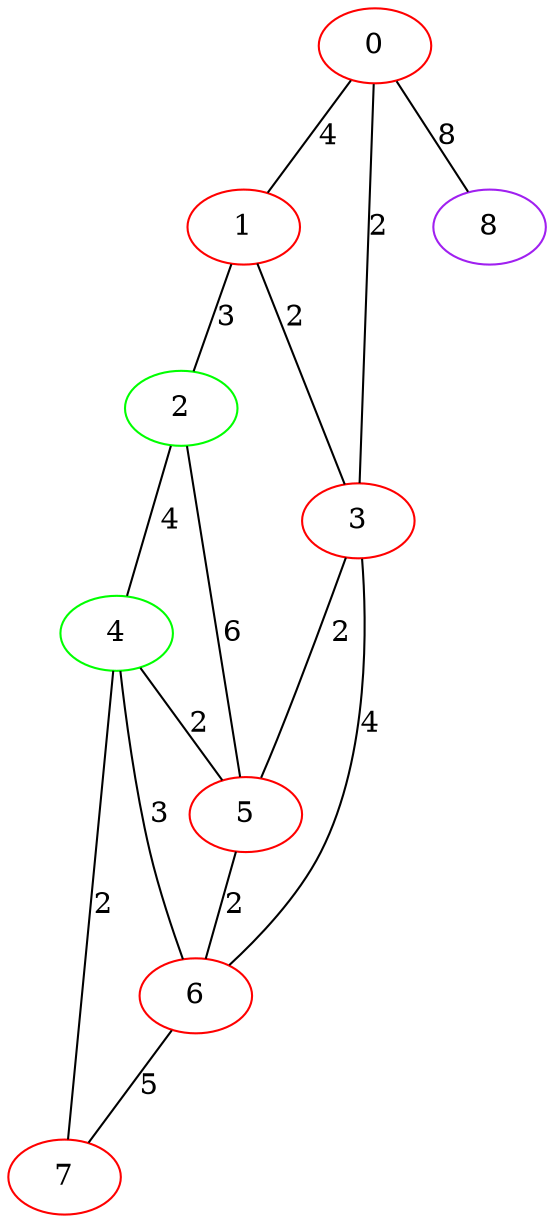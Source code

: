 graph "" {
0 [color=red, weight=1];
1 [color=red, weight=1];
2 [color=green, weight=2];
3 [color=red, weight=1];
4 [color=green, weight=2];
5 [color=red, weight=1];
6 [color=red, weight=1];
7 [color=red, weight=1];
8 [color=purple, weight=4];
0 -- 8  [key=0, label=8];
0 -- 1  [key=0, label=4];
0 -- 3  [key=0, label=2];
1 -- 2  [key=0, label=3];
1 -- 3  [key=0, label=2];
2 -- 4  [key=0, label=4];
2 -- 5  [key=0, label=6];
3 -- 5  [key=0, label=2];
3 -- 6  [key=0, label=4];
4 -- 5  [key=0, label=2];
4 -- 6  [key=0, label=3];
4 -- 7  [key=0, label=2];
5 -- 6  [key=0, label=2];
6 -- 7  [key=0, label=5];
}

